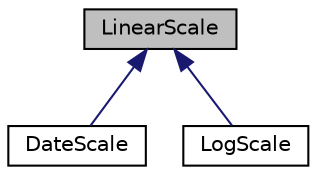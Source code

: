 digraph "LinearScale"
{
 // LATEX_PDF_SIZE
  edge [fontname="Helvetica",fontsize="10",labelfontname="Helvetica",labelfontsize="10"];
  node [fontname="Helvetica",fontsize="10",shape=record];
  Node1 [label="LinearScale",height=0.2,width=0.4,color="black", fillcolor="grey75", style="filled", fontcolor="black",tooltip=" "];
  Node1 -> Node2 [dir="back",color="midnightblue",fontsize="10",style="solid"];
  Node2 [label="DateScale",height=0.2,width=0.4,color="black", fillcolor="white", style="filled",URL="$classDateScale.html",tooltip=" "];
  Node1 -> Node3 [dir="back",color="midnightblue",fontsize="10",style="solid"];
  Node3 [label="LogScale",height=0.2,width=0.4,color="black", fillcolor="white", style="filled",URL="$classLogScale.html",tooltip=" "];
}
